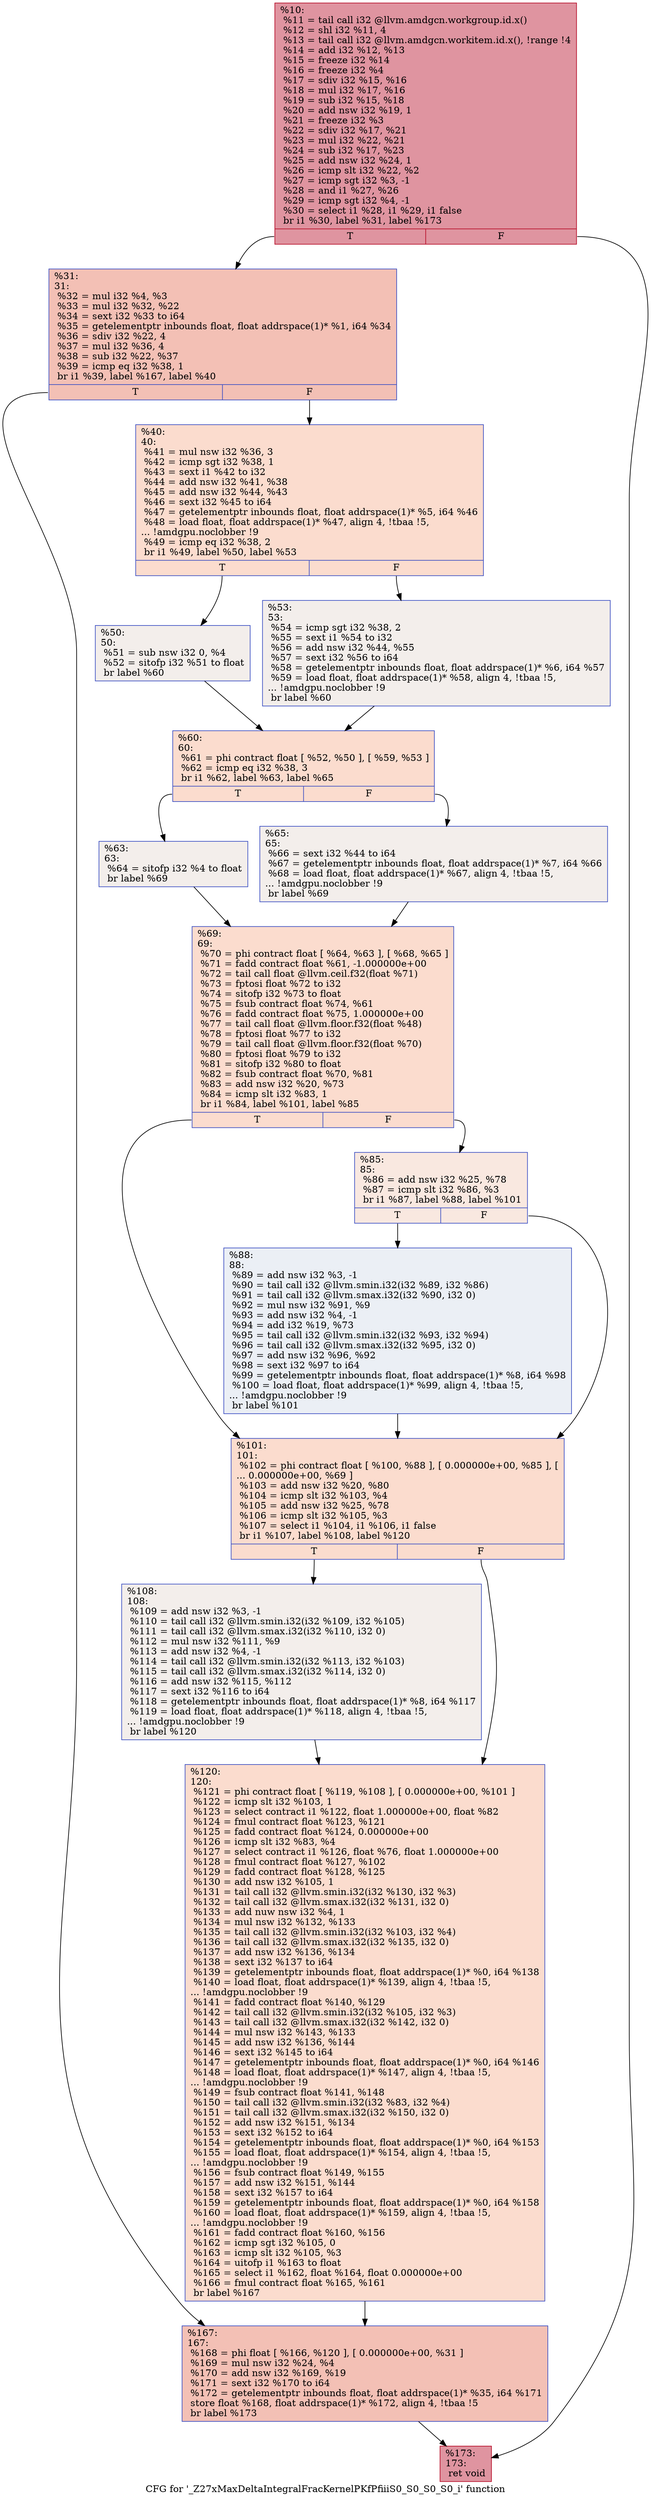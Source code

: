 digraph "CFG for '_Z27xMaxDeltaIntegralFracKernelPKfPfiiiS0_S0_S0_S0_i' function" {
	label="CFG for '_Z27xMaxDeltaIntegralFracKernelPKfPfiiiS0_S0_S0_S0_i' function";

	Node0x5ba2320 [shape=record,color="#b70d28ff", style=filled, fillcolor="#b70d2870",label="{%10:\l  %11 = tail call i32 @llvm.amdgcn.workgroup.id.x()\l  %12 = shl i32 %11, 4\l  %13 = tail call i32 @llvm.amdgcn.workitem.id.x(), !range !4\l  %14 = add i32 %12, %13\l  %15 = freeze i32 %14\l  %16 = freeze i32 %4\l  %17 = sdiv i32 %15, %16\l  %18 = mul i32 %17, %16\l  %19 = sub i32 %15, %18\l  %20 = add nsw i32 %19, 1\l  %21 = freeze i32 %3\l  %22 = sdiv i32 %17, %21\l  %23 = mul i32 %22, %21\l  %24 = sub i32 %17, %23\l  %25 = add nsw i32 %24, 1\l  %26 = icmp slt i32 %22, %2\l  %27 = icmp sgt i32 %3, -1\l  %28 = and i1 %27, %26\l  %29 = icmp sgt i32 %4, -1\l  %30 = select i1 %28, i1 %29, i1 false\l  br i1 %30, label %31, label %173\l|{<s0>T|<s1>F}}"];
	Node0x5ba2320:s0 -> Node0x5ba4f80;
	Node0x5ba2320:s1 -> Node0x5ba5010;
	Node0x5ba4f80 [shape=record,color="#3d50c3ff", style=filled, fillcolor="#e5705870",label="{%31:\l31:                                               \l  %32 = mul i32 %4, %3\l  %33 = mul i32 %32, %22\l  %34 = sext i32 %33 to i64\l  %35 = getelementptr inbounds float, float addrspace(1)* %1, i64 %34\l  %36 = sdiv i32 %22, 4\l  %37 = mul i32 %36, 4\l  %38 = sub i32 %22, %37\l  %39 = icmp eq i32 %38, 1\l  br i1 %39, label %167, label %40\l|{<s0>T|<s1>F}}"];
	Node0x5ba4f80:s0 -> Node0x5ba56d0;
	Node0x5ba4f80:s1 -> Node0x5ba5720;
	Node0x5ba5720 [shape=record,color="#3d50c3ff", style=filled, fillcolor="#f7af9170",label="{%40:\l40:                                               \l  %41 = mul nsw i32 %36, 3\l  %42 = icmp sgt i32 %38, 1\l  %43 = sext i1 %42 to i32\l  %44 = add nsw i32 %41, %38\l  %45 = add nsw i32 %44, %43\l  %46 = sext i32 %45 to i64\l  %47 = getelementptr inbounds float, float addrspace(1)* %5, i64 %46\l  %48 = load float, float addrspace(1)* %47, align 4, !tbaa !5,\l... !amdgpu.noclobber !9\l  %49 = icmp eq i32 %38, 2\l  br i1 %49, label %50, label %53\l|{<s0>T|<s1>F}}"];
	Node0x5ba5720:s0 -> Node0x5ba6040;
	Node0x5ba5720:s1 -> Node0x5ba60d0;
	Node0x5ba6040 [shape=record,color="#3d50c3ff", style=filled, fillcolor="#e5d8d170",label="{%50:\l50:                                               \l  %51 = sub nsw i32 0, %4\l  %52 = sitofp i32 %51 to float\l  br label %60\l}"];
	Node0x5ba6040 -> Node0x5ba6340;
	Node0x5ba60d0 [shape=record,color="#3d50c3ff", style=filled, fillcolor="#e5d8d170",label="{%53:\l53:                                               \l  %54 = icmp sgt i32 %38, 2\l  %55 = sext i1 %54 to i32\l  %56 = add nsw i32 %44, %55\l  %57 = sext i32 %56 to i64\l  %58 = getelementptr inbounds float, float addrspace(1)* %6, i64 %57\l  %59 = load float, float addrspace(1)* %58, align 4, !tbaa !5,\l... !amdgpu.noclobber !9\l  br label %60\l}"];
	Node0x5ba60d0 -> Node0x5ba6340;
	Node0x5ba6340 [shape=record,color="#3d50c3ff", style=filled, fillcolor="#f7af9170",label="{%60:\l60:                                               \l  %61 = phi contract float [ %52, %50 ], [ %59, %53 ]\l  %62 = icmp eq i32 %38, 3\l  br i1 %62, label %63, label %65\l|{<s0>T|<s1>F}}"];
	Node0x5ba6340:s0 -> Node0x5ba74e0;
	Node0x5ba6340:s1 -> Node0x5ba7530;
	Node0x5ba74e0 [shape=record,color="#3d50c3ff", style=filled, fillcolor="#e5d8d170",label="{%63:\l63:                                               \l  %64 = sitofp i32 %4 to float\l  br label %69\l}"];
	Node0x5ba74e0 -> Node0x5ba51e0;
	Node0x5ba7530 [shape=record,color="#3d50c3ff", style=filled, fillcolor="#e5d8d170",label="{%65:\l65:                                               \l  %66 = sext i32 %44 to i64\l  %67 = getelementptr inbounds float, float addrspace(1)* %7, i64 %66\l  %68 = load float, float addrspace(1)* %67, align 4, !tbaa !5,\l... !amdgpu.noclobber !9\l  br label %69\l}"];
	Node0x5ba7530 -> Node0x5ba51e0;
	Node0x5ba51e0 [shape=record,color="#3d50c3ff", style=filled, fillcolor="#f7af9170",label="{%69:\l69:                                               \l  %70 = phi contract float [ %64, %63 ], [ %68, %65 ]\l  %71 = fadd contract float %61, -1.000000e+00\l  %72 = tail call float @llvm.ceil.f32(float %71)\l  %73 = fptosi float %72 to i32\l  %74 = sitofp i32 %73 to float\l  %75 = fsub contract float %74, %61\l  %76 = fadd contract float %75, 1.000000e+00\l  %77 = tail call float @llvm.floor.f32(float %48)\l  %78 = fptosi float %77 to i32\l  %79 = tail call float @llvm.floor.f32(float %70)\l  %80 = fptosi float %79 to i32\l  %81 = sitofp i32 %80 to float\l  %82 = fsub contract float %70, %81\l  %83 = add nsw i32 %20, %73\l  %84 = icmp slt i32 %83, 1\l  br i1 %84, label %101, label %85\l|{<s0>T|<s1>F}}"];
	Node0x5ba51e0:s0 -> Node0x5ba9190;
	Node0x5ba51e0:s1 -> Node0x5ba9220;
	Node0x5ba9220 [shape=record,color="#3d50c3ff", style=filled, fillcolor="#f1ccb870",label="{%85:\l85:                                               \l  %86 = add nsw i32 %25, %78\l  %87 = icmp slt i32 %86, %3\l  br i1 %87, label %88, label %101\l|{<s0>T|<s1>F}}"];
	Node0x5ba9220:s0 -> Node0x5ba9480;
	Node0x5ba9220:s1 -> Node0x5ba9190;
	Node0x5ba9480 [shape=record,color="#3d50c3ff", style=filled, fillcolor="#d1dae970",label="{%88:\l88:                                               \l  %89 = add nsw i32 %3, -1\l  %90 = tail call i32 @llvm.smin.i32(i32 %89, i32 %86)\l  %91 = tail call i32 @llvm.smax.i32(i32 %90, i32 0)\l  %92 = mul nsw i32 %91, %9\l  %93 = add nsw i32 %4, -1\l  %94 = add i32 %19, %73\l  %95 = tail call i32 @llvm.smin.i32(i32 %93, i32 %94)\l  %96 = tail call i32 @llvm.smax.i32(i32 %95, i32 0)\l  %97 = add nsw i32 %96, %92\l  %98 = sext i32 %97 to i64\l  %99 = getelementptr inbounds float, float addrspace(1)* %8, i64 %98\l  %100 = load float, float addrspace(1)* %99, align 4, !tbaa !5,\l... !amdgpu.noclobber !9\l  br label %101\l}"];
	Node0x5ba9480 -> Node0x5ba9190;
	Node0x5ba9190 [shape=record,color="#3d50c3ff", style=filled, fillcolor="#f7af9170",label="{%101:\l101:                                              \l  %102 = phi contract float [ %100, %88 ], [ 0.000000e+00, %85 ], [\l... 0.000000e+00, %69 ]\l  %103 = add nsw i32 %20, %80\l  %104 = icmp slt i32 %103, %4\l  %105 = add nsw i32 %25, %78\l  %106 = icmp slt i32 %105, %3\l  %107 = select i1 %104, i1 %106, i1 false\l  br i1 %107, label %108, label %120\l|{<s0>T|<s1>F}}"];
	Node0x5ba9190:s0 -> Node0x5baa4e0;
	Node0x5ba9190:s1 -> Node0x5baa570;
	Node0x5baa4e0 [shape=record,color="#3d50c3ff", style=filled, fillcolor="#e5d8d170",label="{%108:\l108:                                              \l  %109 = add nsw i32 %3, -1\l  %110 = tail call i32 @llvm.smin.i32(i32 %109, i32 %105)\l  %111 = tail call i32 @llvm.smax.i32(i32 %110, i32 0)\l  %112 = mul nsw i32 %111, %9\l  %113 = add nsw i32 %4, -1\l  %114 = tail call i32 @llvm.smin.i32(i32 %113, i32 %103)\l  %115 = tail call i32 @llvm.smax.i32(i32 %114, i32 0)\l  %116 = add nsw i32 %115, %112\l  %117 = sext i32 %116 to i64\l  %118 = getelementptr inbounds float, float addrspace(1)* %8, i64 %117\l  %119 = load float, float addrspace(1)* %118, align 4, !tbaa !5,\l... !amdgpu.noclobber !9\l  br label %120\l}"];
	Node0x5baa4e0 -> Node0x5baa570;
	Node0x5baa570 [shape=record,color="#3d50c3ff", style=filled, fillcolor="#f7af9170",label="{%120:\l120:                                              \l  %121 = phi contract float [ %119, %108 ], [ 0.000000e+00, %101 ]\l  %122 = icmp slt i32 %103, 1\l  %123 = select contract i1 %122, float 1.000000e+00, float %82\l  %124 = fmul contract float %123, %121\l  %125 = fadd contract float %124, 0.000000e+00\l  %126 = icmp slt i32 %83, %4\l  %127 = select contract i1 %126, float %76, float 1.000000e+00\l  %128 = fmul contract float %127, %102\l  %129 = fadd contract float %128, %125\l  %130 = add nsw i32 %105, 1\l  %131 = tail call i32 @llvm.smin.i32(i32 %130, i32 %3)\l  %132 = tail call i32 @llvm.smax.i32(i32 %131, i32 0)\l  %133 = add nuw nsw i32 %4, 1\l  %134 = mul nsw i32 %132, %133\l  %135 = tail call i32 @llvm.smin.i32(i32 %103, i32 %4)\l  %136 = tail call i32 @llvm.smax.i32(i32 %135, i32 0)\l  %137 = add nsw i32 %136, %134\l  %138 = sext i32 %137 to i64\l  %139 = getelementptr inbounds float, float addrspace(1)* %0, i64 %138\l  %140 = load float, float addrspace(1)* %139, align 4, !tbaa !5,\l... !amdgpu.noclobber !9\l  %141 = fadd contract float %140, %129\l  %142 = tail call i32 @llvm.smin.i32(i32 %105, i32 %3)\l  %143 = tail call i32 @llvm.smax.i32(i32 %142, i32 0)\l  %144 = mul nsw i32 %143, %133\l  %145 = add nsw i32 %136, %144\l  %146 = sext i32 %145 to i64\l  %147 = getelementptr inbounds float, float addrspace(1)* %0, i64 %146\l  %148 = load float, float addrspace(1)* %147, align 4, !tbaa !5,\l... !amdgpu.noclobber !9\l  %149 = fsub contract float %141, %148\l  %150 = tail call i32 @llvm.smin.i32(i32 %83, i32 %4)\l  %151 = tail call i32 @llvm.smax.i32(i32 %150, i32 0)\l  %152 = add nsw i32 %151, %134\l  %153 = sext i32 %152 to i64\l  %154 = getelementptr inbounds float, float addrspace(1)* %0, i64 %153\l  %155 = load float, float addrspace(1)* %154, align 4, !tbaa !5,\l... !amdgpu.noclobber !9\l  %156 = fsub contract float %149, %155\l  %157 = add nsw i32 %151, %144\l  %158 = sext i32 %157 to i64\l  %159 = getelementptr inbounds float, float addrspace(1)* %0, i64 %158\l  %160 = load float, float addrspace(1)* %159, align 4, !tbaa !5,\l... !amdgpu.noclobber !9\l  %161 = fadd contract float %160, %156\l  %162 = icmp sgt i32 %105, 0\l  %163 = icmp slt i32 %105, %3\l  %164 = uitofp i1 %163 to float\l  %165 = select i1 %162, float %164, float 0.000000e+00\l  %166 = fmul contract float %165, %161\l  br label %167\l}"];
	Node0x5baa570 -> Node0x5ba56d0;
	Node0x5ba56d0 [shape=record,color="#3d50c3ff", style=filled, fillcolor="#e5705870",label="{%167:\l167:                                              \l  %168 = phi float [ %166, %120 ], [ 0.000000e+00, %31 ]\l  %169 = mul nsw i32 %24, %4\l  %170 = add nsw i32 %169, %19\l  %171 = sext i32 %170 to i64\l  %172 = getelementptr inbounds float, float addrspace(1)* %35, i64 %171\l  store float %168, float addrspace(1)* %172, align 4, !tbaa !5\l  br label %173\l}"];
	Node0x5ba56d0 -> Node0x5ba5010;
	Node0x5ba5010 [shape=record,color="#b70d28ff", style=filled, fillcolor="#b70d2870",label="{%173:\l173:                                              \l  ret void\l}"];
}
